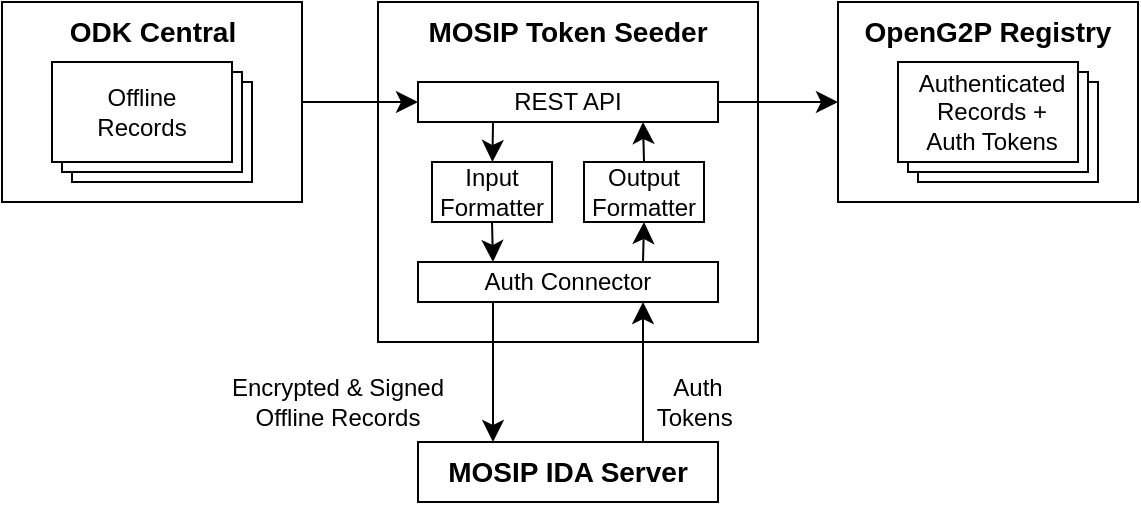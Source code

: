 <mxfile version="21.6.5" type="github">
  <diagram name="Page-1" id="TvEwbHPf6EAsib68XRe2">
    <mxGraphModel dx="880" dy="502" grid="1" gridSize="10" guides="1" tooltips="1" connect="1" arrows="1" fold="1" page="1" pageScale="1" pageWidth="850" pageHeight="1100" math="0" shadow="0">
      <root>
        <mxCell id="0" />
        <mxCell id="1" parent="0" />
        <mxCell id="c0uuogZmkq0kA0NrOmdT-37" value="" style="rounded=0;whiteSpace=wrap;html=1;fontSize=16;" parent="1" vertex="1">
          <mxGeometry x="590" y="160" width="150" height="100" as="geometry" />
        </mxCell>
        <mxCell id="c0uuogZmkq0kA0NrOmdT-1" value="" style="rounded=0;whiteSpace=wrap;html=1;fontSize=16;" parent="1" vertex="1">
          <mxGeometry x="172" y="160" width="150" height="100" as="geometry" />
        </mxCell>
        <mxCell id="c0uuogZmkq0kA0NrOmdT-2" value="" style="verticalLabelPosition=bottom;verticalAlign=top;html=1;shape=mxgraph.basic.layered_rect;dx=10;outlineConnect=0;whiteSpace=wrap;fontSize=16;" parent="1" vertex="1">
          <mxGeometry x="197" y="190" width="100" height="60" as="geometry" />
        </mxCell>
        <mxCell id="c0uuogZmkq0kA0NrOmdT-3" value="Offline Records" style="text;html=1;strokeColor=none;fillColor=none;align=center;verticalAlign=middle;whiteSpace=wrap;rounded=0;fontSize=12;" parent="1" vertex="1">
          <mxGeometry x="212" y="200" width="60" height="30" as="geometry" />
        </mxCell>
        <mxCell id="c0uuogZmkq0kA0NrOmdT-4" value="&lt;b style=&quot;font-size: 14px;&quot;&gt;ODK Central&lt;/b&gt;" style="text;html=1;strokeColor=none;fillColor=none;align=center;verticalAlign=middle;whiteSpace=wrap;rounded=0;fontSize=14;" parent="1" vertex="1">
          <mxGeometry x="203.5" y="160" width="87" height="30" as="geometry" />
        </mxCell>
        <mxCell id="c0uuogZmkq0kA0NrOmdT-5" value="" style="rounded=0;whiteSpace=wrap;html=1;fontSize=16;" parent="1" vertex="1">
          <mxGeometry x="360" y="160" width="190" height="170" as="geometry" />
        </mxCell>
        <mxCell id="c0uuogZmkq0kA0NrOmdT-7" value="&lt;b style=&quot;font-size: 14px;&quot;&gt;MOSIP Token Seeder&lt;/b&gt;" style="text;html=1;strokeColor=none;fillColor=none;align=center;verticalAlign=middle;whiteSpace=wrap;rounded=0;fontSize=14;" parent="1" vertex="1">
          <mxGeometry x="370" y="160" width="170" height="30" as="geometry" />
        </mxCell>
        <mxCell id="c0uuogZmkq0kA0NrOmdT-8" value="&lt;b style=&quot;font-size: 14px;&quot;&gt;OpenG2P Registry&lt;/b&gt;" style="text;html=1;strokeColor=none;fillColor=none;align=center;verticalAlign=middle;whiteSpace=wrap;rounded=0;fontSize=14;" parent="1" vertex="1">
          <mxGeometry x="600" y="160" width="130" height="30" as="geometry" />
        </mxCell>
        <mxCell id="c0uuogZmkq0kA0NrOmdT-14" style="edgeStyle=none;curved=1;rounded=0;orthogonalLoop=1;jettySize=auto;html=1;exitX=0.25;exitY=1;exitDx=0;exitDy=0;fontSize=12;startSize=8;endSize=8;" parent="1" source="c0uuogZmkq0kA0NrOmdT-9" target="c0uuogZmkq0kA0NrOmdT-10" edge="1">
          <mxGeometry relative="1" as="geometry" />
        </mxCell>
        <mxCell id="c0uuogZmkq0kA0NrOmdT-45" style="edgeStyle=none;curved=1;rounded=0;orthogonalLoop=1;jettySize=auto;html=1;exitX=1;exitY=0.5;exitDx=0;exitDy=0;entryX=0;entryY=0.5;entryDx=0;entryDy=0;fontSize=12;startSize=8;endSize=8;" parent="1" source="c0uuogZmkq0kA0NrOmdT-9" target="c0uuogZmkq0kA0NrOmdT-37" edge="1">
          <mxGeometry relative="1" as="geometry" />
        </mxCell>
        <mxCell id="c0uuogZmkq0kA0NrOmdT-9" value="REST API" style="rounded=0;whiteSpace=wrap;html=1;fontSize=12;" parent="1" vertex="1">
          <mxGeometry x="380" y="200" width="150" height="20" as="geometry" />
        </mxCell>
        <mxCell id="c0uuogZmkq0kA0NrOmdT-10" value="Input Formatter" style="rounded=0;whiteSpace=wrap;html=1;fontSize=12;" parent="1" vertex="1">
          <mxGeometry x="387" y="240" width="60" height="30" as="geometry" />
        </mxCell>
        <mxCell id="c0uuogZmkq0kA0NrOmdT-33" style="edgeStyle=none;curved=1;rounded=0;orthogonalLoop=1;jettySize=auto;html=1;exitX=0.5;exitY=0;exitDx=0;exitDy=0;entryX=0.75;entryY=1;entryDx=0;entryDy=0;fontSize=12;startSize=8;endSize=8;" parent="1" source="c0uuogZmkq0kA0NrOmdT-11" target="c0uuogZmkq0kA0NrOmdT-9" edge="1">
          <mxGeometry relative="1" as="geometry" />
        </mxCell>
        <mxCell id="c0uuogZmkq0kA0NrOmdT-11" value="Output Formatter" style="rounded=0;whiteSpace=wrap;html=1;fontSize=12;" parent="1" vertex="1">
          <mxGeometry x="463" y="240" width="60" height="30" as="geometry" />
        </mxCell>
        <mxCell id="c0uuogZmkq0kA0NrOmdT-32" style="edgeStyle=none;curved=1;rounded=0;orthogonalLoop=1;jettySize=auto;html=1;exitX=0.75;exitY=0;exitDx=0;exitDy=0;entryX=0.5;entryY=1;entryDx=0;entryDy=0;fontSize=12;startSize=8;endSize=8;" parent="1" source="c0uuogZmkq0kA0NrOmdT-13" target="c0uuogZmkq0kA0NrOmdT-11" edge="1">
          <mxGeometry relative="1" as="geometry" />
        </mxCell>
        <mxCell id="c0uuogZmkq0kA0NrOmdT-48" style="edgeStyle=none;curved=1;rounded=0;orthogonalLoop=1;jettySize=auto;html=1;exitX=0.25;exitY=1;exitDx=0;exitDy=0;entryX=0.25;entryY=0;entryDx=0;entryDy=0;fontSize=12;startSize=8;endSize=8;" parent="1" source="c0uuogZmkq0kA0NrOmdT-13" target="c0uuogZmkq0kA0NrOmdT-47" edge="1">
          <mxGeometry relative="1" as="geometry" />
        </mxCell>
        <mxCell id="c0uuogZmkq0kA0NrOmdT-13" value="Auth Connector" style="rounded=0;whiteSpace=wrap;html=1;fontSize=12;" parent="1" vertex="1">
          <mxGeometry x="380" y="290" width="150" height="20" as="geometry" />
        </mxCell>
        <mxCell id="c0uuogZmkq0kA0NrOmdT-18" style="edgeStyle=none;curved=1;rounded=0;orthogonalLoop=1;jettySize=auto;html=1;exitX=0.75;exitY=0;exitDx=0;exitDy=0;fontSize=12;startSize=8;endSize=8;" parent="1" edge="1">
          <mxGeometry relative="1" as="geometry">
            <mxPoint x="492.5" y="380" as="sourcePoint" />
            <mxPoint x="492.5" y="380" as="targetPoint" />
          </mxGeometry>
        </mxCell>
        <mxCell id="c0uuogZmkq0kA0NrOmdT-19" value="" style="endArrow=classic;html=1;rounded=0;fontSize=12;startSize=8;endSize=8;curved=1;exitX=0.5;exitY=1;exitDx=0;exitDy=0;entryX=0.25;entryY=0;entryDx=0;entryDy=0;" parent="1" source="c0uuogZmkq0kA0NrOmdT-10" target="c0uuogZmkq0kA0NrOmdT-13" edge="1">
          <mxGeometry width="50" height="50" relative="1" as="geometry">
            <mxPoint x="430" y="360" as="sourcePoint" />
            <mxPoint x="480" y="310" as="targetPoint" />
          </mxGeometry>
        </mxCell>
        <mxCell id="c0uuogZmkq0kA0NrOmdT-26" value="Encrypted &amp;amp; Signed Offline Records" style="text;html=1;strokeColor=none;fillColor=none;align=center;verticalAlign=middle;whiteSpace=wrap;rounded=0;fontSize=12;" parent="1" vertex="1">
          <mxGeometry x="285" y="340" width="110" height="40" as="geometry" />
        </mxCell>
        <mxCell id="c0uuogZmkq0kA0NrOmdT-27" value="Auth Tokens&amp;nbsp;" style="text;html=1;strokeColor=none;fillColor=none;align=center;verticalAlign=middle;whiteSpace=wrap;rounded=0;fontSize=12;" parent="1" vertex="1">
          <mxGeometry x="490" y="340" width="60" height="40" as="geometry" />
        </mxCell>
        <mxCell id="c0uuogZmkq0kA0NrOmdT-31" style="edgeStyle=none;curved=1;rounded=0;orthogonalLoop=1;jettySize=auto;html=1;exitX=1;exitY=0.5;exitDx=0;exitDy=0;entryX=0;entryY=0.5;entryDx=0;entryDy=0;fontSize=12;startSize=8;endSize=8;" parent="1" source="c0uuogZmkq0kA0NrOmdT-1" target="c0uuogZmkq0kA0NrOmdT-9" edge="1">
          <mxGeometry relative="1" as="geometry" />
        </mxCell>
        <mxCell id="c0uuogZmkq0kA0NrOmdT-35" value="" style="verticalLabelPosition=bottom;verticalAlign=top;html=1;shape=mxgraph.basic.layered_rect;dx=10;outlineConnect=0;whiteSpace=wrap;fontSize=16;" parent="1" vertex="1">
          <mxGeometry x="620" y="190" width="100" height="60" as="geometry" />
        </mxCell>
        <mxCell id="c0uuogZmkq0kA0NrOmdT-36" value="Authenticated Records + Auth Tokens" style="text;html=1;strokeColor=none;fillColor=none;align=center;verticalAlign=middle;whiteSpace=wrap;rounded=0;fontSize=12;" parent="1" vertex="1">
          <mxGeometry x="642" y="197.5" width="50" height="35" as="geometry" />
        </mxCell>
        <mxCell id="c0uuogZmkq0kA0NrOmdT-49" style="edgeStyle=none;curved=1;rounded=0;orthogonalLoop=1;jettySize=auto;html=1;exitX=0.75;exitY=0;exitDx=0;exitDy=0;entryX=0.75;entryY=1;entryDx=0;entryDy=0;fontSize=12;startSize=8;endSize=8;" parent="1" source="c0uuogZmkq0kA0NrOmdT-47" target="c0uuogZmkq0kA0NrOmdT-13" edge="1">
          <mxGeometry relative="1" as="geometry" />
        </mxCell>
        <mxCell id="c0uuogZmkq0kA0NrOmdT-47" value="MOSIP IDA Server" style="rounded=0;whiteSpace=wrap;html=1;fontSize=14;fontStyle=1" parent="1" vertex="1">
          <mxGeometry x="380" y="380" width="150" height="30" as="geometry" />
        </mxCell>
      </root>
    </mxGraphModel>
  </diagram>
</mxfile>
